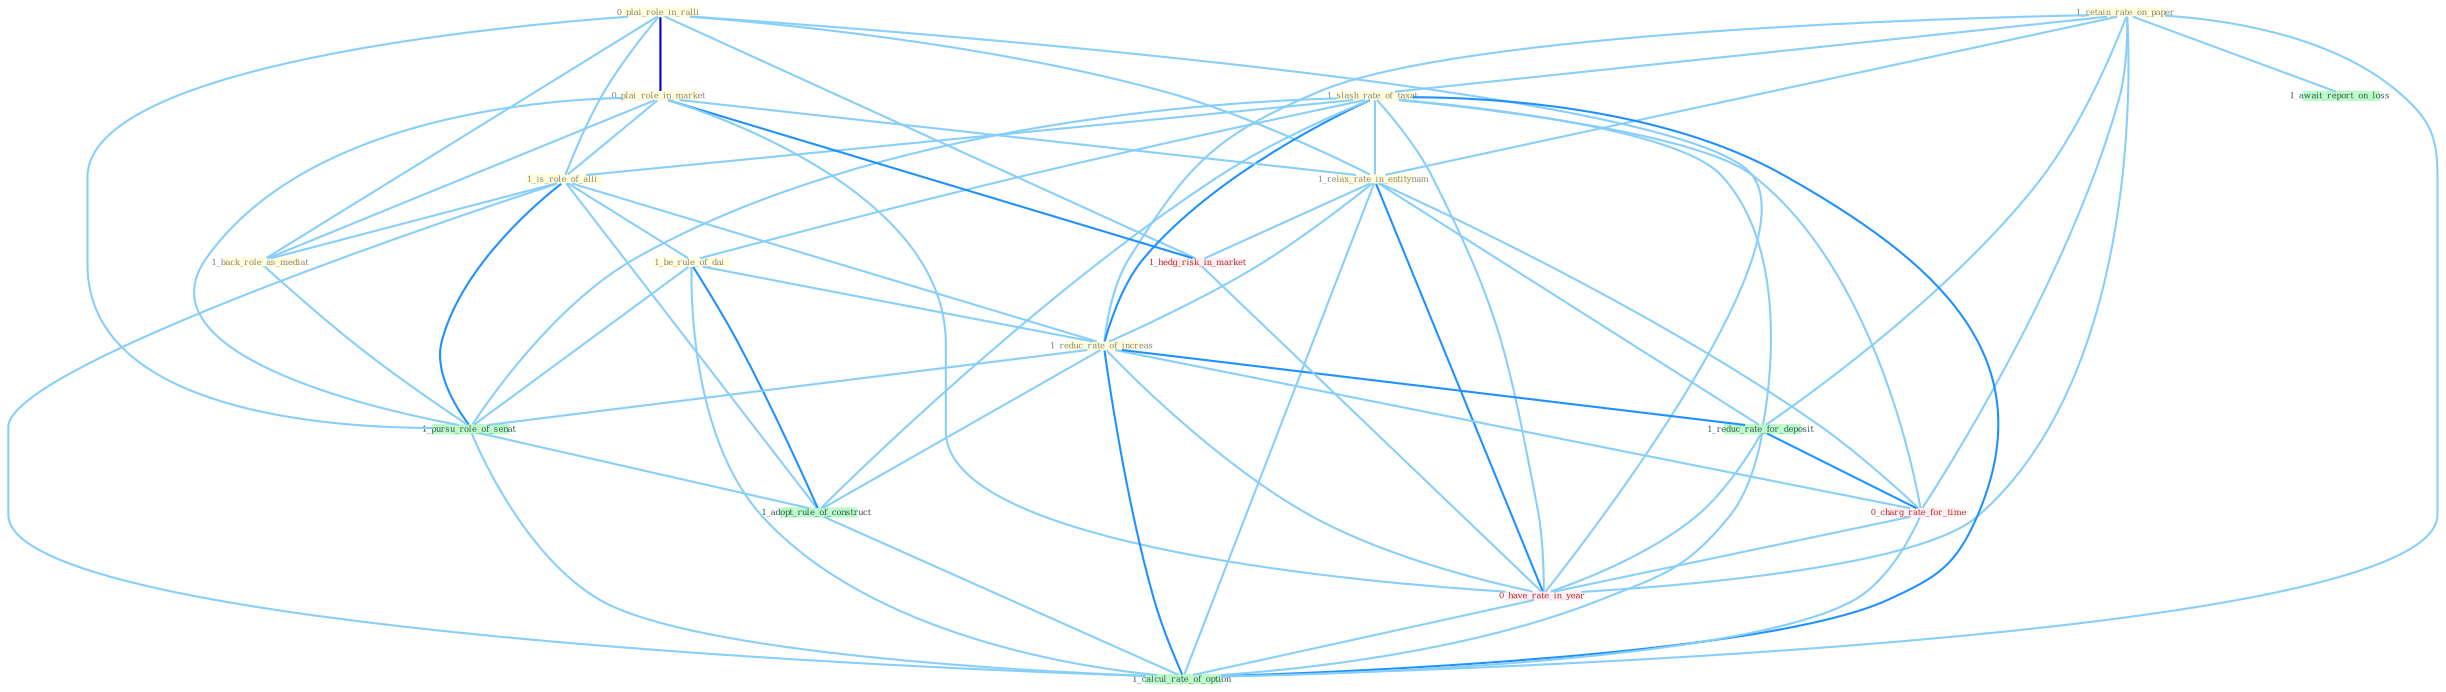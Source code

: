 Graph G{ 
    node
    [shape=polygon,style=filled,width=.5,height=.06,color="#BDFCC9",fixedsize=true,fontsize=4,
    fontcolor="#2f4f4f"];
    {node
    [color="#ffffe0", fontcolor="#8b7d6b"] "0_plai_role_in_ralli " "1_retain_rate_on_paper " "1_slash_rate_of_taxat " "0_plai_role_in_market " "1_relax_rate_in_entitynam " "1_is_role_of_alli " "1_back_role_as_mediat " "1_be_rule_of_dai " "1_reduc_rate_of_increas "}
{node [color="#fff0f5", fontcolor="#b22222"] "0_charg_rate_for_time " "1_hedg_risk_in_market " "0_have_rate_in_year "}
edge [color="#B0E2FF"];

	"0_plai_role_in_ralli " -- "0_plai_role_in_market " [w="3", color="#0000cd" , len=0.6];
	"0_plai_role_in_ralli " -- "1_relax_rate_in_entitynam " [w="1", color="#87cefa" ];
	"0_plai_role_in_ralli " -- "1_is_role_of_alli " [w="1", color="#87cefa" ];
	"0_plai_role_in_ralli " -- "1_back_role_as_mediat " [w="1", color="#87cefa" ];
	"0_plai_role_in_ralli " -- "1_pursu_role_of_senat " [w="1", color="#87cefa" ];
	"0_plai_role_in_ralli " -- "1_hedg_risk_in_market " [w="1", color="#87cefa" ];
	"0_plai_role_in_ralli " -- "0_have_rate_in_year " [w="1", color="#87cefa" ];
	"1_retain_rate_on_paper " -- "1_slash_rate_of_taxat " [w="1", color="#87cefa" ];
	"1_retain_rate_on_paper " -- "1_relax_rate_in_entitynam " [w="1", color="#87cefa" ];
	"1_retain_rate_on_paper " -- "1_reduc_rate_of_increas " [w="1", color="#87cefa" ];
	"1_retain_rate_on_paper " -- "1_await_report_on_loss " [w="1", color="#87cefa" ];
	"1_retain_rate_on_paper " -- "1_reduc_rate_for_deposit " [w="1", color="#87cefa" ];
	"1_retain_rate_on_paper " -- "0_charg_rate_for_time " [w="1", color="#87cefa" ];
	"1_retain_rate_on_paper " -- "0_have_rate_in_year " [w="1", color="#87cefa" ];
	"1_retain_rate_on_paper " -- "1_calcul_rate_of_option " [w="1", color="#87cefa" ];
	"1_slash_rate_of_taxat " -- "1_relax_rate_in_entitynam " [w="1", color="#87cefa" ];
	"1_slash_rate_of_taxat " -- "1_is_role_of_alli " [w="1", color="#87cefa" ];
	"1_slash_rate_of_taxat " -- "1_be_rule_of_dai " [w="1", color="#87cefa" ];
	"1_slash_rate_of_taxat " -- "1_reduc_rate_of_increas " [w="2", color="#1e90ff" , len=0.8];
	"1_slash_rate_of_taxat " -- "1_pursu_role_of_senat " [w="1", color="#87cefa" ];
	"1_slash_rate_of_taxat " -- "1_reduc_rate_for_deposit " [w="1", color="#87cefa" ];
	"1_slash_rate_of_taxat " -- "0_charg_rate_for_time " [w="1", color="#87cefa" ];
	"1_slash_rate_of_taxat " -- "1_adopt_rule_of_construct " [w="1", color="#87cefa" ];
	"1_slash_rate_of_taxat " -- "0_have_rate_in_year " [w="1", color="#87cefa" ];
	"1_slash_rate_of_taxat " -- "1_calcul_rate_of_option " [w="2", color="#1e90ff" , len=0.8];
	"0_plai_role_in_market " -- "1_relax_rate_in_entitynam " [w="1", color="#87cefa" ];
	"0_plai_role_in_market " -- "1_is_role_of_alli " [w="1", color="#87cefa" ];
	"0_plai_role_in_market " -- "1_back_role_as_mediat " [w="1", color="#87cefa" ];
	"0_plai_role_in_market " -- "1_pursu_role_of_senat " [w="1", color="#87cefa" ];
	"0_plai_role_in_market " -- "1_hedg_risk_in_market " [w="2", color="#1e90ff" , len=0.8];
	"0_plai_role_in_market " -- "0_have_rate_in_year " [w="1", color="#87cefa" ];
	"1_relax_rate_in_entitynam " -- "1_reduc_rate_of_increas " [w="1", color="#87cefa" ];
	"1_relax_rate_in_entitynam " -- "1_reduc_rate_for_deposit " [w="1", color="#87cefa" ];
	"1_relax_rate_in_entitynam " -- "0_charg_rate_for_time " [w="1", color="#87cefa" ];
	"1_relax_rate_in_entitynam " -- "1_hedg_risk_in_market " [w="1", color="#87cefa" ];
	"1_relax_rate_in_entitynam " -- "0_have_rate_in_year " [w="2", color="#1e90ff" , len=0.8];
	"1_relax_rate_in_entitynam " -- "1_calcul_rate_of_option " [w="1", color="#87cefa" ];
	"1_is_role_of_alli " -- "1_back_role_as_mediat " [w="1", color="#87cefa" ];
	"1_is_role_of_alli " -- "1_be_rule_of_dai " [w="1", color="#87cefa" ];
	"1_is_role_of_alli " -- "1_reduc_rate_of_increas " [w="1", color="#87cefa" ];
	"1_is_role_of_alli " -- "1_pursu_role_of_senat " [w="2", color="#1e90ff" , len=0.8];
	"1_is_role_of_alli " -- "1_adopt_rule_of_construct " [w="1", color="#87cefa" ];
	"1_is_role_of_alli " -- "1_calcul_rate_of_option " [w="1", color="#87cefa" ];
	"1_back_role_as_mediat " -- "1_pursu_role_of_senat " [w="1", color="#87cefa" ];
	"1_be_rule_of_dai " -- "1_reduc_rate_of_increas " [w="1", color="#87cefa" ];
	"1_be_rule_of_dai " -- "1_pursu_role_of_senat " [w="1", color="#87cefa" ];
	"1_be_rule_of_dai " -- "1_adopt_rule_of_construct " [w="2", color="#1e90ff" , len=0.8];
	"1_be_rule_of_dai " -- "1_calcul_rate_of_option " [w="1", color="#87cefa" ];
	"1_reduc_rate_of_increas " -- "1_pursu_role_of_senat " [w="1", color="#87cefa" ];
	"1_reduc_rate_of_increas " -- "1_reduc_rate_for_deposit " [w="2", color="#1e90ff" , len=0.8];
	"1_reduc_rate_of_increas " -- "0_charg_rate_for_time " [w="1", color="#87cefa" ];
	"1_reduc_rate_of_increas " -- "1_adopt_rule_of_construct " [w="1", color="#87cefa" ];
	"1_reduc_rate_of_increas " -- "0_have_rate_in_year " [w="1", color="#87cefa" ];
	"1_reduc_rate_of_increas " -- "1_calcul_rate_of_option " [w="2", color="#1e90ff" , len=0.8];
	"1_pursu_role_of_senat " -- "1_adopt_rule_of_construct " [w="1", color="#87cefa" ];
	"1_pursu_role_of_senat " -- "1_calcul_rate_of_option " [w="1", color="#87cefa" ];
	"1_reduc_rate_for_deposit " -- "0_charg_rate_for_time " [w="2", color="#1e90ff" , len=0.8];
	"1_reduc_rate_for_deposit " -- "0_have_rate_in_year " [w="1", color="#87cefa" ];
	"1_reduc_rate_for_deposit " -- "1_calcul_rate_of_option " [w="1", color="#87cefa" ];
	"0_charg_rate_for_time " -- "0_have_rate_in_year " [w="1", color="#87cefa" ];
	"0_charg_rate_for_time " -- "1_calcul_rate_of_option " [w="1", color="#87cefa" ];
	"1_adopt_rule_of_construct " -- "1_calcul_rate_of_option " [w="1", color="#87cefa" ];
	"1_hedg_risk_in_market " -- "0_have_rate_in_year " [w="1", color="#87cefa" ];
	"0_have_rate_in_year " -- "1_calcul_rate_of_option " [w="1", color="#87cefa" ];
}